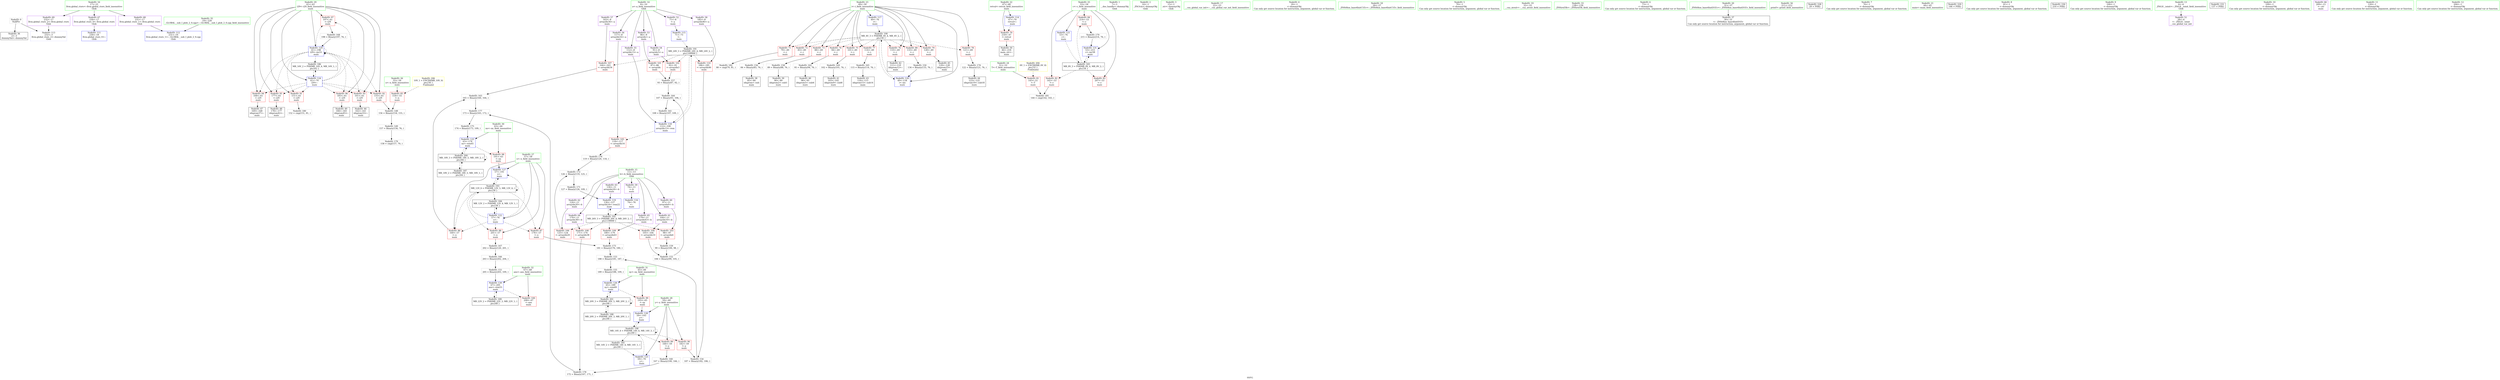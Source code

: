 digraph "SVFG" {
	label="SVFG";

	Node0x5629cc553590 [shape=record,color=grey,label="{NodeID: 0\nNullPtr}"];
	Node0x5629cc553590 -> Node0x5629cc56cb10[style=solid];
	Node0x5629cc553590 -> Node0x5629cc56e300[style=solid];
	Node0x5629cc577630 [shape=record,color=grey,label="{NodeID: 180\n152 = cmp(151, 81, )\n}"];
	Node0x5629cc56d5a0 [shape=record,color=red,label="{NodeID: 97\n197\<--61\n\<--i29\nmain\n}"];
	Node0x5629cc56d5a0 -> Node0x5629cc576430[style=solid];
	Node0x5629cc56ba30 [shape=record,color=green,label="{NodeID: 14\n8\<--10\na\<--a_field_insensitive\nGlob }"];
	Node0x5629cc56ba30 -> Node0x5629cc56e830[style=solid];
	Node0x5629cc56ba30 -> Node0x5629cc56e900[style=solid];
	Node0x5629cc56ba30 -> Node0x5629cc56e9d0[style=solid];
	Node0x5629cc56ba30 -> Node0x5629cc56eaa0[style=solid];
	Node0x5629cc56ba30 -> Node0x5629cc56eb70[style=solid];
	Node0x5629cc56ba30 -> Node0x5629cc56ec40[style=solid];
	Node0x5629cc56ba30 -> Node0x5629cc56ed10[style=solid];
	Node0x5629cc56e100 [shape=record,color=blue,label="{NodeID: 111\n230\<--18\nllvm.global_ctors_0\<--\nGlob }"];
	Node0x5629cc56c490 [shape=record,color=green,label="{NodeID: 28\n59\<--60\ny\<--y_field_insensitive\nmain\n}"];
	Node0x5629cc56c490 -> Node0x5629cc5706a0[style=solid];
	Node0x5629cc56c490 -> Node0x5629cc570770[style=solid];
	Node0x5629cc56c490 -> Node0x5629cc5732f0[style=solid];
	Node0x5629cc56c490 -> Node0x5629cc573700[style=solid];
	Node0x5629cc573490 [shape=record,color=blue,label="{NodeID: 125\n63\<--174\nnx\<--rem41\nmain\n}"];
	Node0x5629cc573490 -> Node0x5629cc56d670[style=dashed];
	Node0x5629cc573490 -> Node0x5629cc584230[style=dashed];
	Node0x5629cc56cff0 [shape=record,color=black,label="{NodeID: 42\n111\<--110\nidxprom12\<--\nmain\n}"];
	Node0x5629cc56eb70 [shape=record,color=purple,label="{NodeID: 56\n117\<--8\narrayidx16\<--a\nmain\n}"];
	Node0x5629cc56eb70 -> Node0x5629cc56dc20[style=solid];
	Node0x5629cc574db0 [shape=record,color=grey,label="{NodeID: 153\n188 = Binary(181, 187, )\n}"];
	Node0x5629cc574db0 -> Node0x5629cc5750b0[style=solid];
	Node0x5629cc56f730 [shape=record,color=red,label="{NodeID: 70\n218\<--47\n\<--retval\nmain\n}"];
	Node0x5629cc56f730 -> Node0x5629cc56e690[style=solid];
	Node0x5629cc5762b0 [shape=record,color=grey,label="{NodeID: 167\n202 = Binary(120, 201, )\n}"];
	Node0x5629cc5762b0 -> Node0x5629cc576130[style=solid];
	Node0x5629cc570290 [shape=record,color=red,label="{NodeID: 84\n214\<--53\n\<--c\nmain\n}"];
	Node0x5629cc570290 -> Node0x5629cc576730[style=solid];
	Node0x5629cc553eb0 [shape=record,color=green,label="{NodeID: 1\n7\<--1\n__dso_handle\<--dummyObj\nGlob }"];
	Node0x5629cc5777b0 [shape=record,color=grey,label="{NodeID: 181\n144 = cmp(142, 143, )\n}"];
	Node0x5629cc56d670 [shape=record,color=red,label="{NodeID: 98\n191\<--63\n\<--nx\nmain\n}"];
	Node0x5629cc56d670 -> Node0x5629cc573630[style=solid];
	Node0x5629cc56bac0 [shape=record,color=green,label="{NodeID: 15\n11\<--13\nb\<--b_field_insensitive\nGlob }"];
	Node0x5629cc56bac0 -> Node0x5629cc56ede0[style=solid];
	Node0x5629cc56bac0 -> Node0x5629cc56eeb0[style=solid];
	Node0x5629cc56bac0 -> Node0x5629cc56ef80[style=solid];
	Node0x5629cc56bac0 -> Node0x5629cc56f050[style=solid];
	Node0x5629cc56bac0 -> Node0x5629cc56f120[style=solid];
	Node0x5629cc56bac0 -> Node0x5629cc56f1f0[style=solid];
	Node0x5629cc56bac0 -> Node0x5629cc56f2c0[style=solid];
	Node0x5629cc56e200 [shape=record,color=blue,label="{NodeID: 112\n231\<--19\nllvm.global_ctors_1\<--_GLOBAL__sub_I_ploh_2_0.cpp\nGlob }"];
	Node0x5629cc56c560 [shape=record,color=green,label="{NodeID: 29\n61\<--62\ni29\<--i29_field_insensitive\nmain\n}"];
	Node0x5629cc56c560 -> Node0x5629cc570840[style=solid];
	Node0x5629cc56c560 -> Node0x5629cc570910[style=solid];
	Node0x5629cc56c560 -> Node0x5629cc5709e0[style=solid];
	Node0x5629cc56c560 -> Node0x5629cc570ab0[style=solid];
	Node0x5629cc56c560 -> Node0x5629cc570b80[style=solid];
	Node0x5629cc56c560 -> Node0x5629cc56d4d0[style=solid];
	Node0x5629cc56c560 -> Node0x5629cc56d5a0[style=solid];
	Node0x5629cc56c560 -> Node0x5629cc5733c0[style=solid];
	Node0x5629cc56c560 -> Node0x5629cc5737d0[style=solid];
	Node0x5629cc573560 [shape=record,color=blue,label="{NodeID: 126\n65\<--189\nny\<--rem49\nmain\n}"];
	Node0x5629cc573560 -> Node0x5629cc56d740[style=dashed];
	Node0x5629cc573560 -> Node0x5629cc584730[style=dashed];
	Node0x5629cc56d0c0 [shape=record,color=black,label="{NodeID: 43\n116\<--115\nidxprom15\<--sub14\nmain\n}"];
	Node0x5629cc56ec40 [shape=record,color=purple,label="{NodeID: 57\n163\<--8\narrayidx34\<--a\nmain\n}"];
	Node0x5629cc56ec40 -> Node0x5629cc56ddc0[style=solid];
	Node0x5629cc574f30 [shape=record,color=grey,label="{NodeID: 154\n187 = Binary(182, 186, )\n}"];
	Node0x5629cc574f30 -> Node0x5629cc574db0[style=solid];
	Node0x5629cc56f800 [shape=record,color=red,label="{NodeID: 71\n79\<--49\n\<--i\nmain\n}"];
	Node0x5629cc56f800 -> Node0x5629cc577930[style=solid];
	Node0x5629cc576430 [shape=record,color=grey,label="{NodeID: 168\n198 = Binary(197, 76, )\n}"];
	Node0x5629cc576430 -> Node0x5629cc5737d0[style=solid];
	Node0x5629cc570360 [shape=record,color=red,label="{NodeID: 85\n154\<--55\n\<--n\nmain\n}"];
	Node0x5629cc570360 -> Node0x5629cc574630[style=solid];
	Node0x5629cc5526a0 [shape=record,color=green,label="{NodeID: 2\n14\<--1\n_ZSt3cin\<--dummyObj\nGlob }"];
	Node0x5629cc577930 [shape=record,color=grey,label="{NodeID: 182\n80 = cmp(79, 81, )\n}"];
	Node0x5629cc56d740 [shape=record,color=red,label="{NodeID: 99\n193\<--65\n\<--ny\nmain\n}"];
	Node0x5629cc56d740 -> Node0x5629cc573700[style=solid];
	Node0x5629cc56bb50 [shape=record,color=green,label="{NodeID: 16\n17\<--21\nllvm.global_ctors\<--llvm.global_ctors_field_insensitive\nGlob }"];
	Node0x5629cc56bb50 -> Node0x5629cc56f460[style=solid];
	Node0x5629cc56bb50 -> Node0x5629cc56f530[style=solid];
	Node0x5629cc56bb50 -> Node0x5629cc56f630[style=solid];
	Node0x5629cc56e300 [shape=record,color=blue, style = dotted,label="{NodeID: 113\n232\<--3\nllvm.global_ctors_2\<--dummyVal\nGlob }"];
	Node0x5629cc56c630 [shape=record,color=green,label="{NodeID: 30\n63\<--64\nnx\<--nx_field_insensitive\nmain\n}"];
	Node0x5629cc56c630 -> Node0x5629cc56d670[style=solid];
	Node0x5629cc56c630 -> Node0x5629cc573490[style=solid];
	Node0x5629cc573630 [shape=record,color=blue,label="{NodeID: 127\n57\<--191\nx\<--\nmain\n}"];
	Node0x5629cc573630 -> Node0x5629cc571560[style=dashed];
	Node0x5629cc56d190 [shape=record,color=black,label="{NodeID: 44\n123\<--122\nidxprom19\<--sub18\nmain\n}"];
	Node0x5629cc56ed10 [shape=record,color=purple,label="{NodeID: 58\n185\<--8\narrayidx46\<--a\nmain\n}"];
	Node0x5629cc56ed10 -> Node0x5629cc56e030[style=solid];
	Node0x5629cc5750b0 [shape=record,color=grey,label="{NodeID: 155\n189 = Binary(188, 109, )\n}"];
	Node0x5629cc5750b0 -> Node0x5629cc573560[style=solid];
	Node0x5629cc56f8d0 [shape=record,color=red,label="{NodeID: 72\n83\<--49\n\<--i\nmain\n}"];
	Node0x5629cc56f8d0 -> Node0x5629cc575230[style=solid];
	Node0x5629cc5765b0 [shape=record,color=grey,label="{NodeID: 169\n102 = Binary(101, 76, )\n}"];
	Node0x5629cc5765b0 -> Node0x5629cc56cf20[style=solid];
	Node0x5629cc570430 [shape=record,color=red,label="{NodeID: 86\n160\<--57\n\<--x\nmain\n}"];
	Node0x5629cc570430 -> Node0x5629cc575cb0[style=solid];
	Node0x5629cc554b00 [shape=record,color=green,label="{NodeID: 3\n15\<--1\n.str\<--dummyObj\nGlob }"];
	Node0x5629cc57dd10 [shape=record,color=black,label="{NodeID: 183\nMR_8V_3 = PHI(MR_8V_4, MR_8V_2, )\npts\{54 \}\n}"];
	Node0x5629cc57dd10 -> Node0x5629cc5700f0[style=dashed];
	Node0x5629cc57dd10 -> Node0x5629cc5701c0[style=dashed];
	Node0x5629cc57dd10 -> Node0x5629cc570290[style=dashed];
	Node0x5629cc57dd10 -> Node0x5629cc573970[style=dashed];
	Node0x5629cc56d810 [shape=record,color=red,label="{NodeID: 100\n208\<--67\n\<--ans\nmain\n}"];
	Node0x5629cc56bbe0 [shape=record,color=green,label="{NodeID: 17\n22\<--23\n__cxx_global_var_init\<--__cxx_global_var_init_field_insensitive\n}"];
	Node0x5629cc56e400 [shape=record,color=blue,label="{NodeID: 114\n47\<--70\nretval\<--\nmain\n}"];
	Node0x5629cc56e400 -> Node0x5629cc56f730[style=dashed];
	Node0x5629cc56c700 [shape=record,color=green,label="{NodeID: 31\n65\<--66\nny\<--ny_field_insensitive\nmain\n}"];
	Node0x5629cc56c700 -> Node0x5629cc56d740[style=solid];
	Node0x5629cc56c700 -> Node0x5629cc573560[style=solid];
	Node0x5629cc573700 [shape=record,color=blue,label="{NodeID: 128\n59\<--193\ny\<--\nmain\n}"];
	Node0x5629cc573700 -> Node0x5629cc583830[style=dashed];
	Node0x5629cc56d260 [shape=record,color=black,label="{NodeID: 45\n129\<--128\nidxprom23\<--\nmain\n}"];
	Node0x5629cc56ede0 [shape=record,color=purple,label="{NodeID: 59\n74\<--11\n\<--b\nmain\n}"];
	Node0x5629cc56ede0 -> Node0x5629cc572d40[style=solid];
	Node0x5629cc575230 [shape=record,color=grey,label="{NodeID: 156\n84 = Binary(83, 76, )\n}"];
	Node0x5629cc575230 -> Node0x5629cc56ccb0[style=solid];
	Node0x5629cc56f9a0 [shape=record,color=red,label="{NodeID: 73\n88\<--49\n\<--i\nmain\n}"];
	Node0x5629cc56f9a0 -> Node0x5629cc575530[style=solid];
	Node0x5629cc576730 [shape=record,color=grey,label="{NodeID: 170\n215 = Binary(214, 76, )\n}"];
	Node0x5629cc576730 -> Node0x5629cc573970[style=solid];
	Node0x5629cc570500 [shape=record,color=red,label="{NodeID: 87\n176\<--57\n\<--x\nmain\n}"];
	Node0x5629cc570500 -> Node0x5629cc576bb0[style=solid];
	Node0x5629cc553bb0 [shape=record,color=green,label="{NodeID: 4\n18\<--1\n\<--dummyObj\nCan only get source location for instruction, argument, global var or function.}"];
	Node0x5629cc57e210 [shape=record,color=black,label="{NodeID: 184\nMR_12V_2 = PHI(MR_12V_4, MR_12V_1, )\npts\{58 \}\n}"];
	Node0x5629cc57e210 -> Node0x5629cc573220[style=dashed];
	Node0x5629cc56d8e0 [shape=record,color=red,label="{NodeID: 101\n87\<--86\n\<--arrayidx\nmain\n}"];
	Node0x5629cc56d8e0 -> Node0x5629cc5753b0[style=solid];
	Node0x5629cc56bc70 [shape=record,color=green,label="{NodeID: 18\n26\<--27\n_ZNSt8ios_base4InitC1Ev\<--_ZNSt8ios_base4InitC1Ev_field_insensitive\n}"];
	Node0x5629cc583830 [shape=record,color=black,label="{NodeID: 198\nMR_14V_4 = PHI(MR_14V_6, MR_14V_3, )\npts\{60 \}\n}"];
	Node0x5629cc583830 -> Node0x5629cc5706a0[style=dashed];
	Node0x5629cc583830 -> Node0x5629cc570770[style=dashed];
	Node0x5629cc583830 -> Node0x5629cc573700[style=dashed];
	Node0x5629cc583830 -> Node0x5629cc57e710[style=dashed];
	Node0x5629cc583830 -> Node0x5629cc583830[style=dashed];
	Node0x5629cc572c70 [shape=record,color=blue,label="{NodeID: 115\n71\<--73\n\<--\nmain\n}"];
	Node0x5629cc572c70 -> Node0x5629cc580510[style=dashed];
	Node0x5629cc56c7d0 [shape=record,color=green,label="{NodeID: 32\n67\<--68\nans\<--ans_field_insensitive\nmain\n}"];
	Node0x5629cc56c7d0 -> Node0x5629cc56d810[style=solid];
	Node0x5629cc56c7d0 -> Node0x5629cc5738a0[style=solid];
	Node0x5629cc5737d0 [shape=record,color=blue,label="{NodeID: 129\n61\<--198\ni29\<--inc51\nmain\n}"];
	Node0x5629cc5737d0 -> Node0x5629cc570840[style=dashed];
	Node0x5629cc5737d0 -> Node0x5629cc570910[style=dashed];
	Node0x5629cc5737d0 -> Node0x5629cc5709e0[style=dashed];
	Node0x5629cc5737d0 -> Node0x5629cc570ab0[style=dashed];
	Node0x5629cc5737d0 -> Node0x5629cc570b80[style=dashed];
	Node0x5629cc5737d0 -> Node0x5629cc56d4d0[style=dashed];
	Node0x5629cc5737d0 -> Node0x5629cc56d5a0[style=dashed];
	Node0x5629cc5737d0 -> Node0x5629cc5737d0[style=dashed];
	Node0x5629cc5737d0 -> Node0x5629cc57ec10[style=dashed];
	Node0x5629cc56d330 [shape=record,color=black,label="{NodeID: 46\n162\<--161\nidxprom33\<--\nmain\n}"];
	Node0x5629cc56eeb0 [shape=record,color=purple,label="{NodeID: 60\n97\<--11\narrayidx6\<--b\nmain\n}"];
	Node0x5629cc56eeb0 -> Node0x5629cc56da80[style=solid];
	Node0x5629cc5753b0 [shape=record,color=grey,label="{NodeID: 157\n93 = Binary(87, 92, )\n}"];
	Node0x5629cc5753b0 -> Node0x5629cc575e30[style=solid];
	Node0x5629cc56fa70 [shape=record,color=red,label="{NodeID: 74\n94\<--49\n\<--i\nmain\n}"];
	Node0x5629cc56fa70 -> Node0x5629cc575b30[style=solid];
	Node0x5629cc5768b0 [shape=record,color=grey,label="{NodeID: 171\n127 = Binary(126, 109, )\n}"];
	Node0x5629cc5768b0 -> Node0x5629cc572fb0[style=solid];
	Node0x5629cc5705d0 [shape=record,color=red,label="{NodeID: 88\n201\<--57\n\<--x\nmain\n}"];
	Node0x5629cc5705d0 -> Node0x5629cc5762b0[style=solid];
	Node0x5629cc5538a0 [shape=record,color=green,label="{NodeID: 5\n70\<--1\n\<--dummyObj\nCan only get source location for instruction, argument, global var or function.}"];
	Node0x5629cc57e710 [shape=record,color=black,label="{NodeID: 185\nMR_14V_2 = PHI(MR_14V_4, MR_14V_1, )\npts\{60 \}\n}"];
	Node0x5629cc57e710 -> Node0x5629cc5732f0[style=dashed];
	Node0x5629cc56d9b0 [shape=record,color=red,label="{NodeID: 102\n92\<--91\n\<--arrayidx3\nmain\n}"];
	Node0x5629cc56d9b0 -> Node0x5629cc5753b0[style=solid];
	Node0x5629cc56bd40 [shape=record,color=green,label="{NodeID: 19\n32\<--33\n__cxa_atexit\<--__cxa_atexit_field_insensitive\n}"];
	Node0x5629cc572d40 [shape=record,color=blue,label="{NodeID: 116\n74\<--76\n\<--\nmain\n}"];
	Node0x5629cc572d40 -> Node0x5629cc571060[style=dashed];
	Node0x5629cc56c8a0 [shape=record,color=green,label="{NodeID: 33\n138\<--139\n_ZNSirsERi\<--_ZNSirsERi_field_insensitive\n}"];
	Node0x5629cc5738a0 [shape=record,color=blue,label="{NodeID: 130\n67\<--205\nans\<--rem55\nmain\n}"];
	Node0x5629cc5738a0 -> Node0x5629cc56d810[style=dashed];
	Node0x5629cc5738a0 -> Node0x5629cc57fb10[style=dashed];
	Node0x5629cc56d400 [shape=record,color=black,label="{NodeID: 47\n169\<--168\nidxprom37\<--\nmain\n}"];
	Node0x5629cc56ef80 [shape=record,color=purple,label="{NodeID: 61\n104\<--11\narrayidx10\<--b\nmain\n}"];
	Node0x5629cc56ef80 -> Node0x5629cc56db50[style=solid];
	Node0x5629cc575530 [shape=record,color=grey,label="{NodeID: 158\n89 = Binary(88, 76, )\n}"];
	Node0x5629cc575530 -> Node0x5629cc56cd80[style=solid];
	Node0x5629cc56fb40 [shape=record,color=red,label="{NodeID: 75\n101\<--49\n\<--i\nmain\n}"];
	Node0x5629cc56fb40 -> Node0x5629cc5765b0[style=solid];
	Node0x5629cc576a30 [shape=record,color=grey,label="{NodeID: 172\n126 = Binary(119, 125, )\n}"];
	Node0x5629cc576a30 -> Node0x5629cc5768b0[style=solid];
	Node0x5629cc5706a0 [shape=record,color=red,label="{NodeID: 89\n166\<--59\n\<--y\nmain\n}"];
	Node0x5629cc5706a0 -> Node0x5629cc575830[style=solid];
	Node0x5629cc553930 [shape=record,color=green,label="{NodeID: 6\n73\<--1\n\<--dummyObj\nCan only get source location for instruction, argument, global var or function.}"];
	Node0x5629cc57ec10 [shape=record,color=black,label="{NodeID: 186\nMR_16V_2 = PHI(MR_16V_4, MR_16V_1, )\npts\{62 \}\n}"];
	Node0x5629cc57ec10 -> Node0x5629cc5733c0[style=dashed];
	Node0x5629cc56da80 [shape=record,color=red,label="{NodeID: 103\n98\<--97\n\<--arrayidx6\nmain\n}"];
	Node0x5629cc56da80 -> Node0x5629cc5756b0[style=solid];
	Node0x5629cc56be10 [shape=record,color=green,label="{NodeID: 20\n31\<--37\n_ZNSt8ios_base4InitD1Ev\<--_ZNSt8ios_base4InitD1Ev_field_insensitive\n}"];
	Node0x5629cc56be10 -> Node0x5629cc56cbe0[style=solid];
	Node0x5629cc584230 [shape=record,color=black,label="{NodeID: 200\nMR_18V_3 = PHI(MR_18V_5, MR_18V_2, )\npts\{64 \}\n}"];
	Node0x5629cc584230 -> Node0x5629cc573490[style=dashed];
	Node0x5629cc584230 -> Node0x5629cc57f110[style=dashed];
	Node0x5629cc584230 -> Node0x5629cc584230[style=dashed];
	Node0x5629cc572e10 [shape=record,color=blue,label="{NodeID: 117\n49\<--76\ni\<--\nmain\n}"];
	Node0x5629cc572e10 -> Node0x5629cc580010[style=dashed];
	Node0x5629cc56c970 [shape=record,color=green,label="{NodeID: 34\n211\<--212\nprintf\<--printf_field_insensitive\n}"];
	Node0x5629cc573970 [shape=record,color=blue,label="{NodeID: 131\n53\<--215\nc\<--inc58\nmain\n}"];
	Node0x5629cc573970 -> Node0x5629cc57dd10[style=dashed];
	Node0x5629cc56e4f0 [shape=record,color=black,label="{NodeID: 48\n178\<--177\nidxprom42\<--\nmain\n}"];
	Node0x5629cc3452d0 [shape=record,color=black,label="{NodeID: 228\n29 = PHI()\n}"];
	Node0x5629cc56f050 [shape=record,color=purple,label="{NodeID: 62\n124\<--11\narrayidx20\<--b\nmain\n}"];
	Node0x5629cc56f050 -> Node0x5629cc56dcf0[style=solid];
	Node0x5629cc5756b0 [shape=record,color=grey,label="{NodeID: 159\n99 = Binary(100, 98, )\n}"];
	Node0x5629cc5756b0 -> Node0x5629cc574c30[style=solid];
	Node0x5629cc56fc10 [shape=record,color=red,label="{NodeID: 76\n110\<--49\n\<--i\nmain\n}"];
	Node0x5629cc56fc10 -> Node0x5629cc56cff0[style=solid];
	Node0x5629cc576bb0 [shape=record,color=grey,label="{NodeID: 173\n181 = Binary(176, 180, )\n}"];
	Node0x5629cc576bb0 -> Node0x5629cc574db0[style=solid];
	Node0x5629cc570770 [shape=record,color=red,label="{NodeID: 90\n182\<--59\n\<--y\nmain\n}"];
	Node0x5629cc570770 -> Node0x5629cc574f30[style=solid];
	Node0x5629cc56b030 [shape=record,color=green,label="{NodeID: 7\n76\<--1\n\<--dummyObj\nCan only get source location for instruction, argument, global var or function.}"];
	Node0x5629cc57f110 [shape=record,color=black,label="{NodeID: 187\nMR_18V_2 = PHI(MR_18V_3, MR_18V_1, )\npts\{64 \}\n}"];
	Node0x5629cc57f110 -> Node0x5629cc584230[style=dashed];
	Node0x5629cc56db50 [shape=record,color=red,label="{NodeID: 104\n105\<--104\n\<--arrayidx10\nmain\n}"];
	Node0x5629cc56db50 -> Node0x5629cc574c30[style=solid];
	Node0x5629cc56bee0 [shape=record,color=green,label="{NodeID: 21\n44\<--45\nmain\<--main_field_insensitive\n}"];
	Node0x5629cc584730 [shape=record,color=black,label="{NodeID: 201\nMR_20V_3 = PHI(MR_20V_5, MR_20V_2, )\npts\{66 \}\n}"];
	Node0x5629cc584730 -> Node0x5629cc573560[style=dashed];
	Node0x5629cc584730 -> Node0x5629cc57f610[style=dashed];
	Node0x5629cc584730 -> Node0x5629cc584730[style=dashed];
	Node0x5629cc572ee0 [shape=record,color=blue,label="{NodeID: 118\n112\<--108\narrayidx13\<--rem\nmain\n}"];
	Node0x5629cc572ee0 -> Node0x5629cc56dc20[style=dashed];
	Node0x5629cc572ee0 -> Node0x5629cc580510[style=dashed];
	Node0x5629cc56ca40 [shape=record,color=green,label="{NodeID: 35\n19\<--226\n_GLOBAL__sub_I_ploh_2_0.cpp\<--_GLOBAL__sub_I_ploh_2_0.cpp_field_insensitive\n}"];
	Node0x5629cc56ca40 -> Node0x5629cc56e200[style=solid];
	Node0x5629cc56e5c0 [shape=record,color=black,label="{NodeID: 49\n184\<--183\nidxprom45\<--\nmain\n}"];
	Node0x5629cc58fdf0 [shape=record,color=black,label="{NodeID: 229\n146 = PHI()\n}"];
	Node0x5629cc56f120 [shape=record,color=purple,label="{NodeID: 63\n130\<--11\narrayidx24\<--b\nmain\n}"];
	Node0x5629cc56f120 -> Node0x5629cc572fb0[style=solid];
	Node0x5629cc575830 [shape=record,color=grey,label="{NodeID: 160\n167 = Binary(100, 166, )\n}"];
	Node0x5629cc575830 -> Node0x5629cc577330[style=solid];
	Node0x5629cc56fce0 [shape=record,color=red,label="{NodeID: 77\n114\<--49\n\<--i\nmain\n}"];
	Node0x5629cc56fce0 -> Node0x5629cc575fb0[style=solid];
	Node0x5629cc576d30 [shape=record,color=grey,label="{NodeID: 174\n122 = Binary(121, 76, )\n}"];
	Node0x5629cc576d30 -> Node0x5629cc56d190[style=solid];
	Node0x5629cc570840 [shape=record,color=red,label="{NodeID: 91\n151\<--61\n\<--i29\nmain\n}"];
	Node0x5629cc570840 -> Node0x5629cc577630[style=solid];
	Node0x5629cc56b0c0 [shape=record,color=green,label="{NodeID: 8\n81\<--1\n\<--dummyObj\nCan only get source location for instruction, argument, global var or function.}"];
	Node0x5629cc57f610 [shape=record,color=black,label="{NodeID: 188\nMR_20V_2 = PHI(MR_20V_3, MR_20V_1, )\npts\{66 \}\n}"];
	Node0x5629cc57f610 -> Node0x5629cc584730[style=dashed];
	Node0x5629cc56dc20 [shape=record,color=red,label="{NodeID: 105\n118\<--117\n\<--arrayidx16\nmain\n}"];
	Node0x5629cc56dc20 -> Node0x5629cc577030[style=solid];
	Node0x5629cc56bfb0 [shape=record,color=green,label="{NodeID: 22\n47\<--48\nretval\<--retval_field_insensitive\nmain\n}"];
	Node0x5629cc56bfb0 -> Node0x5629cc56f730[style=solid];
	Node0x5629cc56bfb0 -> Node0x5629cc56e400[style=solid];
	Node0x5629cc572fb0 [shape=record,color=blue,label="{NodeID: 119\n130\<--127\narrayidx24\<--rem22\nmain\n}"];
	Node0x5629cc572fb0 -> Node0x5629cc571060[style=dashed];
	Node0x5629cc56cb10 [shape=record,color=black,label="{NodeID: 36\n2\<--3\ndummyVal\<--dummyVal\n}"];
	Node0x5629cc56e690 [shape=record,color=black,label="{NodeID: 50\n46\<--218\nmain_ret\<--\nmain\n}"];
	Node0x5629cc58fef0 [shape=record,color=black,label="{NodeID: 230\n210 = PHI()\n}"];
	Node0x5629cc56f1f0 [shape=record,color=purple,label="{NodeID: 64\n170\<--11\narrayidx38\<--b\nmain\n}"];
	Node0x5629cc56f1f0 -> Node0x5629cc56de90[style=solid];
	Node0x5629cc5759b0 [shape=record,color=grey,label="{NodeID: 161\n108 = Binary(107, 109, )\n}"];
	Node0x5629cc5759b0 -> Node0x5629cc572ee0[style=solid];
	Node0x5629cc56fdb0 [shape=record,color=red,label="{NodeID: 78\n121\<--49\n\<--i\nmain\n}"];
	Node0x5629cc56fdb0 -> Node0x5629cc576d30[style=solid];
	Node0x5629cc576eb0 [shape=record,color=grey,label="{NodeID: 175\n174 = Binary(173, 109, )\n}"];
	Node0x5629cc576eb0 -> Node0x5629cc573490[style=solid];
	Node0x5629cc570910 [shape=record,color=red,label="{NodeID: 92\n155\<--61\n\<--i29\nmain\n}"];
	Node0x5629cc570910 -> Node0x5629cc574630[style=solid];
	Node0x5629cc56b150 [shape=record,color=green,label="{NodeID: 9\n100\<--1\n\<--dummyObj\nCan only get source location for instruction, argument, global var or function.}"];
	Node0x5629cc57fb10 [shape=record,color=black,label="{NodeID: 189\nMR_22V_2 = PHI(MR_22V_3, MR_22V_1, )\npts\{68 \}\n}"];
	Node0x5629cc57fb10 -> Node0x5629cc5738a0[style=dashed];
	Node0x5629cc56dcf0 [shape=record,color=red,label="{NodeID: 106\n125\<--124\n\<--arrayidx20\nmain\n}"];
	Node0x5629cc56dcf0 -> Node0x5629cc576a30[style=solid];
	Node0x5629cc56c080 [shape=record,color=green,label="{NodeID: 23\n49\<--50\ni\<--i_field_insensitive\nmain\n}"];
	Node0x5629cc56c080 -> Node0x5629cc56f800[style=solid];
	Node0x5629cc56c080 -> Node0x5629cc56f8d0[style=solid];
	Node0x5629cc56c080 -> Node0x5629cc56f9a0[style=solid];
	Node0x5629cc56c080 -> Node0x5629cc56fa70[style=solid];
	Node0x5629cc56c080 -> Node0x5629cc56fb40[style=solid];
	Node0x5629cc56c080 -> Node0x5629cc56fc10[style=solid];
	Node0x5629cc56c080 -> Node0x5629cc56fce0[style=solid];
	Node0x5629cc56c080 -> Node0x5629cc56fdb0[style=solid];
	Node0x5629cc56c080 -> Node0x5629cc56fe80[style=solid];
	Node0x5629cc56c080 -> Node0x5629cc56ff50[style=solid];
	Node0x5629cc56c080 -> Node0x5629cc572e10[style=solid];
	Node0x5629cc56c080 -> Node0x5629cc573080[style=solid];
	Node0x5629cc573080 [shape=record,color=blue,label="{NodeID: 120\n49\<--134\ni\<--inc\nmain\n}"];
	Node0x5629cc573080 -> Node0x5629cc580010[style=dashed];
	Node0x5629cc56cbe0 [shape=record,color=black,label="{NodeID: 37\n30\<--31\n\<--_ZNSt8ios_base4InitD1Ev\nCan only get source location for instruction, argument, global var or function.}"];
	Node0x5629cc56e760 [shape=record,color=purple,label="{NodeID: 51\n28\<--4\n\<--_ZStL8__ioinit\n__cxx_global_var_init\n}"];
	Node0x5629cc58fff0 [shape=record,color=black,label="{NodeID: 231\n137 = PHI()\n}"];
	Node0x5629cc574630 [shape=record,color=grey,label="{NodeID: 148\n156 = Binary(154, 155, )\n}"];
	Node0x5629cc574630 -> Node0x5629cc5747b0[style=solid];
	Node0x5629cc56f2c0 [shape=record,color=purple,label="{NodeID: 65\n179\<--11\narrayidx43\<--b\nmain\n}"];
	Node0x5629cc56f2c0 -> Node0x5629cc56df60[style=solid];
	Node0x5629cc575b30 [shape=record,color=grey,label="{NodeID: 162\n95 = Binary(94, 76, )\n}"];
	Node0x5629cc575b30 -> Node0x5629cc56ce50[style=solid];
	Node0x5629cc56fe80 [shape=record,color=red,label="{NodeID: 79\n128\<--49\n\<--i\nmain\n}"];
	Node0x5629cc56fe80 -> Node0x5629cc56d260[style=solid];
	Node0x5629cc577030 [shape=record,color=grey,label="{NodeID: 176\n119 = Binary(120, 118, )\n}"];
	Node0x5629cc577030 -> Node0x5629cc576a30[style=solid];
	Node0x5629cc5709e0 [shape=record,color=red,label="{NodeID: 93\n161\<--61\n\<--i29\nmain\n}"];
	Node0x5629cc5709e0 -> Node0x5629cc56d330[style=solid];
	Node0x5629cc553fa0 [shape=record,color=green,label="{NodeID: 10\n109\<--1\n\<--dummyObj\nCan only get source location for instruction, argument, global var or function.}"];
	Node0x5629cc580010 [shape=record,color=black,label="{NodeID: 190\nMR_4V_3 = PHI(MR_4V_4, MR_4V_2, )\npts\{50 \}\n}"];
	Node0x5629cc580010 -> Node0x5629cc56f800[style=dashed];
	Node0x5629cc580010 -> Node0x5629cc56f8d0[style=dashed];
	Node0x5629cc580010 -> Node0x5629cc56f9a0[style=dashed];
	Node0x5629cc580010 -> Node0x5629cc56fa70[style=dashed];
	Node0x5629cc580010 -> Node0x5629cc56fb40[style=dashed];
	Node0x5629cc580010 -> Node0x5629cc56fc10[style=dashed];
	Node0x5629cc580010 -> Node0x5629cc56fce0[style=dashed];
	Node0x5629cc580010 -> Node0x5629cc56fdb0[style=dashed];
	Node0x5629cc580010 -> Node0x5629cc56fe80[style=dashed];
	Node0x5629cc580010 -> Node0x5629cc56ff50[style=dashed];
	Node0x5629cc580010 -> Node0x5629cc573080[style=dashed];
	Node0x5629cc56ddc0 [shape=record,color=red,label="{NodeID: 107\n164\<--163\n\<--arrayidx34\nmain\n}"];
	Node0x5629cc56ddc0 -> Node0x5629cc575cb0[style=solid];
	Node0x5629cc56c150 [shape=record,color=green,label="{NodeID: 24\n51\<--52\nT\<--T_field_insensitive\nmain\n}"];
	Node0x5629cc56c150 -> Node0x5629cc570020[style=solid];
	Node0x5629cc585830 [shape=record,color=yellow,style=double,label="{NodeID: 204\n6V_1 = ENCHI(MR_6V_0)\npts\{52 \}\nFun[main]}"];
	Node0x5629cc585830 -> Node0x5629cc570020[style=dashed];
	Node0x5629cc573150 [shape=record,color=blue,label="{NodeID: 121\n53\<--76\nc\<--\nmain\n}"];
	Node0x5629cc573150 -> Node0x5629cc57dd10[style=dashed];
	Node0x5629cc56ccb0 [shape=record,color=black,label="{NodeID: 38\n85\<--84\nidxprom\<--sub\nmain\n}"];
	Node0x5629cc56e830 [shape=record,color=purple,label="{NodeID: 52\n71\<--8\n\<--a\nmain\n}"];
	Node0x5629cc56e830 -> Node0x5629cc572c70[style=solid];
	Node0x5629cc5747b0 [shape=record,color=grey,label="{NodeID: 149\n157 = Binary(156, 76, )\n}"];
	Node0x5629cc5747b0 -> Node0x5629cc5774b0[style=solid];
	Node0x5629cc56f390 [shape=record,color=purple,label="{NodeID: 66\n209\<--15\n\<--.str\nmain\n}"];
	Node0x5629cc575cb0 [shape=record,color=grey,label="{NodeID: 163\n165 = Binary(160, 164, )\n}"];
	Node0x5629cc575cb0 -> Node0x5629cc5771b0[style=solid];
	Node0x5629cc56ff50 [shape=record,color=red,label="{NodeID: 80\n133\<--49\n\<--i\nmain\n}"];
	Node0x5629cc56ff50 -> Node0x5629cc574930[style=solid];
	Node0x5629cc5771b0 [shape=record,color=grey,label="{NodeID: 177\n173 = Binary(165, 172, )\n}"];
	Node0x5629cc5771b0 -> Node0x5629cc576eb0[style=solid];
	Node0x5629cc570ab0 [shape=record,color=red,label="{NodeID: 94\n168\<--61\n\<--i29\nmain\n}"];
	Node0x5629cc570ab0 -> Node0x5629cc56d400[style=solid];
	Node0x5629cc554070 [shape=record,color=green,label="{NodeID: 11\n120\<--1\n\<--dummyObj\nCan only get source location for instruction, argument, global var or function.}"];
	Node0x5629cc580510 [shape=record,color=black,label="{NodeID: 191\nMR_24V_3 = PHI(MR_24V_4, MR_24V_2, )\npts\{100000 \}\n}"];
	Node0x5629cc580510 -> Node0x5629cc56d8e0[style=dashed];
	Node0x5629cc580510 -> Node0x5629cc56d9b0[style=dashed];
	Node0x5629cc580510 -> Node0x5629cc56ddc0[style=dashed];
	Node0x5629cc580510 -> Node0x5629cc56e030[style=dashed];
	Node0x5629cc580510 -> Node0x5629cc572ee0[style=dashed];
	Node0x5629cc56de90 [shape=record,color=red,label="{NodeID: 108\n171\<--170\n\<--arrayidx38\nmain\n}"];
	Node0x5629cc56de90 -> Node0x5629cc577330[style=solid];
	Node0x5629cc56c220 [shape=record,color=green,label="{NodeID: 25\n53\<--54\nc\<--c_field_insensitive\nmain\n}"];
	Node0x5629cc56c220 -> Node0x5629cc5700f0[style=solid];
	Node0x5629cc56c220 -> Node0x5629cc5701c0[style=solid];
	Node0x5629cc56c220 -> Node0x5629cc570290[style=solid];
	Node0x5629cc56c220 -> Node0x5629cc573150[style=solid];
	Node0x5629cc56c220 -> Node0x5629cc573970[style=solid];
	Node0x5629cc573220 [shape=record,color=blue,label="{NodeID: 122\n57\<--76\nx\<--\nmain\n}"];
	Node0x5629cc573220 -> Node0x5629cc570430[style=dashed];
	Node0x5629cc573220 -> Node0x5629cc570500[style=dashed];
	Node0x5629cc573220 -> Node0x5629cc5705d0[style=dashed];
	Node0x5629cc573220 -> Node0x5629cc573630[style=dashed];
	Node0x5629cc573220 -> Node0x5629cc57e210[style=dashed];
	Node0x5629cc573220 -> Node0x5629cc571560[style=dashed];
	Node0x5629cc56cd80 [shape=record,color=black,label="{NodeID: 39\n90\<--89\nidxprom2\<--sub1\nmain\n}"];
	Node0x5629cc56e900 [shape=record,color=purple,label="{NodeID: 53\n86\<--8\narrayidx\<--a\nmain\n}"];
	Node0x5629cc56e900 -> Node0x5629cc56d8e0[style=solid];
	Node0x5629cc574930 [shape=record,color=grey,label="{NodeID: 150\n134 = Binary(133, 76, )\n}"];
	Node0x5629cc574930 -> Node0x5629cc573080[style=solid];
	Node0x5629cc56f460 [shape=record,color=purple,label="{NodeID: 67\n230\<--17\nllvm.global_ctors_0\<--llvm.global_ctors\nGlob }"];
	Node0x5629cc56f460 -> Node0x5629cc56e100[style=solid];
	Node0x5629cc575e30 [shape=record,color=grey,label="{NodeID: 164\n107 = Binary(93, 106, )\n}"];
	Node0x5629cc575e30 -> Node0x5629cc5759b0[style=solid];
	Node0x5629cc570020 [shape=record,color=red,label="{NodeID: 81\n143\<--51\n\<--T\nmain\n}"];
	Node0x5629cc570020 -> Node0x5629cc5777b0[style=solid];
	Node0x5629cc577330 [shape=record,color=grey,label="{NodeID: 178\n172 = Binary(167, 171, )\n}"];
	Node0x5629cc577330 -> Node0x5629cc5771b0[style=solid];
	Node0x5629cc570b80 [shape=record,color=red,label="{NodeID: 95\n177\<--61\n\<--i29\nmain\n}"];
	Node0x5629cc570b80 -> Node0x5629cc56e4f0[style=solid];
	Node0x5629cc554140 [shape=record,color=green,label="{NodeID: 12\n204\<--1\n\<--dummyObj\nCan only get source location for instruction, argument, global var or function.}"];
	Node0x5629cc571060 [shape=record,color=black,label="{NodeID: 192\nMR_26V_3 = PHI(MR_26V_4, MR_26V_2, )\npts\{130000 \}\n}"];
	Node0x5629cc571060 -> Node0x5629cc56da80[style=dashed];
	Node0x5629cc571060 -> Node0x5629cc56db50[style=dashed];
	Node0x5629cc571060 -> Node0x5629cc56dcf0[style=dashed];
	Node0x5629cc571060 -> Node0x5629cc56de90[style=dashed];
	Node0x5629cc571060 -> Node0x5629cc56df60[style=dashed];
	Node0x5629cc571060 -> Node0x5629cc572fb0[style=dashed];
	Node0x5629cc56df60 [shape=record,color=red,label="{NodeID: 109\n180\<--179\n\<--arrayidx43\nmain\n}"];
	Node0x5629cc56df60 -> Node0x5629cc576bb0[style=solid];
	Node0x5629cc56c2f0 [shape=record,color=green,label="{NodeID: 26\n55\<--56\nn\<--n_field_insensitive\nmain\n}"];
	Node0x5629cc56c2f0 -> Node0x5629cc570360[style=solid];
	Node0x5629cc5859f0 [shape=record,color=yellow,style=double,label="{NodeID: 206\n10V_1 = ENCHI(MR_10V_0)\npts\{56 \}\nFun[main]}"];
	Node0x5629cc5859f0 -> Node0x5629cc570360[style=dashed];
	Node0x5629cc5732f0 [shape=record,color=blue,label="{NodeID: 123\n59\<--70\ny\<--\nmain\n}"];
	Node0x5629cc5732f0 -> Node0x5629cc583830[style=dashed];
	Node0x5629cc56ce50 [shape=record,color=black,label="{NodeID: 40\n96\<--95\nidxprom5\<--sub4\nmain\n}"];
	Node0x5629cc56e9d0 [shape=record,color=purple,label="{NodeID: 54\n91\<--8\narrayidx3\<--a\nmain\n}"];
	Node0x5629cc56e9d0 -> Node0x5629cc56d9b0[style=solid];
	Node0x5629cc574ab0 [shape=record,color=grey,label="{NodeID: 151\n205 = Binary(203, 109, )\n}"];
	Node0x5629cc574ab0 -> Node0x5629cc5738a0[style=solid];
	Node0x5629cc56f530 [shape=record,color=purple,label="{NodeID: 68\n231\<--17\nllvm.global_ctors_1\<--llvm.global_ctors\nGlob }"];
	Node0x5629cc56f530 -> Node0x5629cc56e200[style=solid];
	Node0x5629cc575fb0 [shape=record,color=grey,label="{NodeID: 165\n115 = Binary(114, 76, )\n}"];
	Node0x5629cc575fb0 -> Node0x5629cc56d0c0[style=solid];
	Node0x5629cc5700f0 [shape=record,color=red,label="{NodeID: 82\n142\<--53\n\<--c\nmain\n}"];
	Node0x5629cc5700f0 -> Node0x5629cc5777b0[style=solid];
	Node0x5629cc5774b0 [shape=record,color=grey,label="{NodeID: 179\n158 = cmp(157, 70, )\n}"];
	Node0x5629cc56d4d0 [shape=record,color=red,label="{NodeID: 96\n183\<--61\n\<--i29\nmain\n}"];
	Node0x5629cc56d4d0 -> Node0x5629cc56e5c0[style=solid];
	Node0x5629cc56b9a0 [shape=record,color=green,label="{NodeID: 13\n4\<--6\n_ZStL8__ioinit\<--_ZStL8__ioinit_field_insensitive\nGlob }"];
	Node0x5629cc56b9a0 -> Node0x5629cc56e760[style=solid];
	Node0x5629cc571560 [shape=record,color=black,label="{NodeID: 193\nMR_12V_6 = PHI(MR_12V_5, MR_12V_4, )\npts\{58 \}\n}"];
	Node0x5629cc571560 -> Node0x5629cc570430[style=dashed];
	Node0x5629cc571560 -> Node0x5629cc570500[style=dashed];
	Node0x5629cc571560 -> Node0x5629cc5705d0[style=dashed];
	Node0x5629cc571560 -> Node0x5629cc573630[style=dashed];
	Node0x5629cc571560 -> Node0x5629cc57e210[style=dashed];
	Node0x5629cc571560 -> Node0x5629cc571560[style=dashed];
	Node0x5629cc56e030 [shape=record,color=red,label="{NodeID: 110\n186\<--185\n\<--arrayidx46\nmain\n}"];
	Node0x5629cc56e030 -> Node0x5629cc574f30[style=solid];
	Node0x5629cc56c3c0 [shape=record,color=green,label="{NodeID: 27\n57\<--58\nx\<--x_field_insensitive\nmain\n}"];
	Node0x5629cc56c3c0 -> Node0x5629cc570430[style=solid];
	Node0x5629cc56c3c0 -> Node0x5629cc570500[style=solid];
	Node0x5629cc56c3c0 -> Node0x5629cc5705d0[style=solid];
	Node0x5629cc56c3c0 -> Node0x5629cc573220[style=solid];
	Node0x5629cc56c3c0 -> Node0x5629cc573630[style=solid];
	Node0x5629cc5733c0 [shape=record,color=blue,label="{NodeID: 124\n61\<--70\ni29\<--\nmain\n}"];
	Node0x5629cc5733c0 -> Node0x5629cc570840[style=dashed];
	Node0x5629cc5733c0 -> Node0x5629cc570910[style=dashed];
	Node0x5629cc5733c0 -> Node0x5629cc5709e0[style=dashed];
	Node0x5629cc5733c0 -> Node0x5629cc570ab0[style=dashed];
	Node0x5629cc5733c0 -> Node0x5629cc570b80[style=dashed];
	Node0x5629cc5733c0 -> Node0x5629cc56d4d0[style=dashed];
	Node0x5629cc5733c0 -> Node0x5629cc56d5a0[style=dashed];
	Node0x5629cc5733c0 -> Node0x5629cc5737d0[style=dashed];
	Node0x5629cc5733c0 -> Node0x5629cc57ec10[style=dashed];
	Node0x5629cc56cf20 [shape=record,color=black,label="{NodeID: 41\n103\<--102\nidxprom9\<--sub8\nmain\n}"];
	Node0x5629cc56eaa0 [shape=record,color=purple,label="{NodeID: 55\n112\<--8\narrayidx13\<--a\nmain\n}"];
	Node0x5629cc56eaa0 -> Node0x5629cc572ee0[style=solid];
	Node0x5629cc574c30 [shape=record,color=grey,label="{NodeID: 152\n106 = Binary(99, 105, )\n}"];
	Node0x5629cc574c30 -> Node0x5629cc575e30[style=solid];
	Node0x5629cc56f630 [shape=record,color=purple,label="{NodeID: 69\n232\<--17\nllvm.global_ctors_2\<--llvm.global_ctors\nGlob }"];
	Node0x5629cc56f630 -> Node0x5629cc56e300[style=solid];
	Node0x5629cc576130 [shape=record,color=grey,label="{NodeID: 166\n203 = Binary(202, 204, )\n}"];
	Node0x5629cc576130 -> Node0x5629cc574ab0[style=solid];
	Node0x5629cc5701c0 [shape=record,color=red,label="{NodeID: 83\n207\<--53\n\<--c\nmain\n}"];
}
